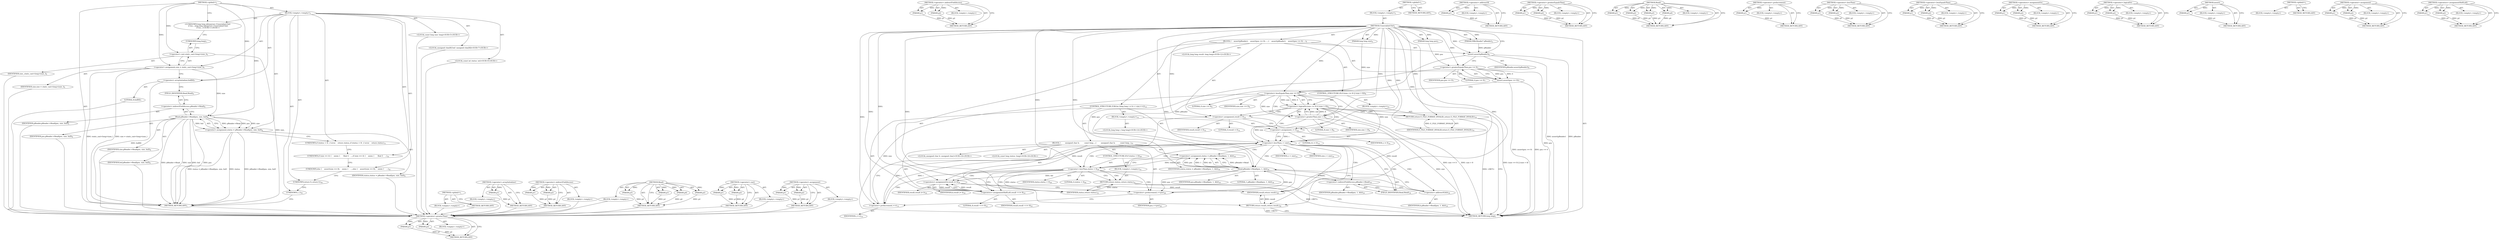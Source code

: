 digraph "&lt;operator&gt;.assignment" {
vulnerable_119 [label=<(METHOD,&lt;operator&gt;.greaterThan)>];
vulnerable_120 [label=<(PARAM,p1)>];
vulnerable_121 [label=<(PARAM,p2)>];
vulnerable_122 [label=<(BLOCK,&lt;empty&gt;,&lt;empty&gt;)>];
vulnerable_123 [label=<(METHOD_RETURN,ANY)>];
vulnerable_145 [label=<(METHOD,&lt;operator&gt;.indirectFieldAccess)>];
vulnerable_146 [label=<(PARAM,p1)>];
vulnerable_147 [label=<(PARAM,p2)>];
vulnerable_148 [label=<(BLOCK,&lt;empty&gt;,&lt;empty&gt;)>];
vulnerable_149 [label=<(METHOD_RETURN,ANY)>];
vulnerable_6 [label=<(METHOD,&lt;global&gt;)<SUB>1</SUB>>];
vulnerable_7 [label=<(BLOCK,&lt;empty&gt;,&lt;empty&gt;)<SUB>1</SUB>>];
vulnerable_8 [label=<(METHOD,UnserializeUInt)<SUB>1</SUB>>];
vulnerable_9 [label=<(PARAM,IMkvReader* pReader)<SUB>2</SUB>>];
vulnerable_10 [label=<(PARAM,long long pos)<SUB>3</SUB>>];
vulnerable_11 [label=<(PARAM,long long size)<SUB>4</SUB>>];
vulnerable_12 [label=<(BLOCK,{
    assert(pReader);
    assert(pos &gt;= 0);
 
...,{
    assert(pReader);
    assert(pos &gt;= 0);
 
...)<SUB>5</SUB>>];
vulnerable_13 [label=<(assert,assert(pReader))<SUB>6</SUB>>];
vulnerable_14 [label=<(IDENTIFIER,pReader,assert(pReader))<SUB>6</SUB>>];
vulnerable_15 [label=<(assert,assert(pos &gt;= 0))<SUB>7</SUB>>];
vulnerable_16 [label=<(&lt;operator&gt;.greaterEqualsThan,pos &gt;= 0)<SUB>7</SUB>>];
vulnerable_17 [label=<(IDENTIFIER,pos,pos &gt;= 0)<SUB>7</SUB>>];
vulnerable_18 [label=<(LITERAL,0,pos &gt;= 0)<SUB>7</SUB>>];
vulnerable_19 [label=<(CONTROL_STRUCTURE,IF,if ((size &lt;= 0) || (size &gt; 8)))<SUB>9</SUB>>];
vulnerable_20 [label=<(&lt;operator&gt;.logicalOr,(size &lt;= 0) || (size &gt; 8))<SUB>9</SUB>>];
vulnerable_21 [label=<(&lt;operator&gt;.lessEqualsThan,size &lt;= 0)<SUB>9</SUB>>];
vulnerable_22 [label=<(IDENTIFIER,size,size &lt;= 0)<SUB>9</SUB>>];
vulnerable_23 [label=<(LITERAL,0,size &lt;= 0)<SUB>9</SUB>>];
vulnerable_24 [label=<(&lt;operator&gt;.greaterThan,size &gt; 8)<SUB>9</SUB>>];
vulnerable_25 [label=<(IDENTIFIER,size,size &gt; 8)<SUB>9</SUB>>];
vulnerable_26 [label=<(LITERAL,8,size &gt; 8)<SUB>9</SUB>>];
vulnerable_27 [label=<(BLOCK,&lt;empty&gt;,&lt;empty&gt;)<SUB>10</SUB>>];
vulnerable_28 [label=<(RETURN,return E_FILE_FORMAT_INVALID;,return E_FILE_FORMAT_INVALID;)<SUB>10</SUB>>];
vulnerable_29 [label=<(IDENTIFIER,E_FILE_FORMAT_INVALID,return E_FILE_FORMAT_INVALID;)<SUB>10</SUB>>];
vulnerable_30 [label="<(LOCAL,long long result: long long)<SUB>12</SUB>>"];
vulnerable_31 [label=<(&lt;operator&gt;.assignment,result = 0)<SUB>12</SUB>>];
vulnerable_32 [label=<(IDENTIFIER,result,result = 0)<SUB>12</SUB>>];
vulnerable_33 [label=<(LITERAL,0,result = 0)<SUB>12</SUB>>];
vulnerable_34 [label=<(CONTROL_STRUCTURE,FOR,for (long long i = 0;i &lt; size;++i))<SUB>14</SUB>>];
vulnerable_35 [label=<(BLOCK,&lt;empty&gt;,&lt;empty&gt;)<SUB>14</SUB>>];
vulnerable_36 [label="<(LOCAL,long long i: long long)<SUB>14</SUB>>"];
vulnerable_37 [label=<(&lt;operator&gt;.assignment,i = 0)<SUB>14</SUB>>];
vulnerable_38 [label=<(IDENTIFIER,i,i = 0)<SUB>14</SUB>>];
vulnerable_39 [label=<(LITERAL,0,i = 0)<SUB>14</SUB>>];
vulnerable_40 [label=<(&lt;operator&gt;.lessThan,i &lt; size)<SUB>14</SUB>>];
vulnerable_41 [label=<(IDENTIFIER,i,i &lt; size)<SUB>14</SUB>>];
vulnerable_42 [label=<(IDENTIFIER,size,i &lt; size)<SUB>14</SUB>>];
vulnerable_43 [label=<(&lt;operator&gt;.preIncrement,++i)<SUB>14</SUB>>];
vulnerable_44 [label=<(IDENTIFIER,i,++i)<SUB>14</SUB>>];
vulnerable_45 [label=<(BLOCK,{
        unsigned char b;
 
        const long...,{
        unsigned char b;
 
        const long...)<SUB>15</SUB>>];
vulnerable_46 [label="<(LOCAL,unsigned char b: unsigned char)<SUB>16</SUB>>"];
vulnerable_47 [label="<(LOCAL,const long status: long)<SUB>18</SUB>>"];
vulnerable_48 [label=<(&lt;operator&gt;.assignment,status = pReader-&gt;Read(pos, 1, &amp;b))<SUB>18</SUB>>];
vulnerable_49 [label=<(IDENTIFIER,status,status = pReader-&gt;Read(pos, 1, &amp;b))<SUB>18</SUB>>];
vulnerable_50 [label=<(Read,pReader-&gt;Read(pos, 1, &amp;b))<SUB>18</SUB>>];
vulnerable_51 [label=<(&lt;operator&gt;.indirectFieldAccess,pReader-&gt;Read)<SUB>18</SUB>>];
vulnerable_52 [label=<(IDENTIFIER,pReader,pReader-&gt;Read(pos, 1, &amp;b))<SUB>18</SUB>>];
vulnerable_53 [label=<(FIELD_IDENTIFIER,Read,Read)<SUB>18</SUB>>];
vulnerable_54 [label=<(IDENTIFIER,pos,pReader-&gt;Read(pos, 1, &amp;b))<SUB>18</SUB>>];
vulnerable_55 [label=<(LITERAL,1,pReader-&gt;Read(pos, 1, &amp;b))<SUB>18</SUB>>];
vulnerable_56 [label=<(&lt;operator&gt;.addressOf,&amp;b)<SUB>18</SUB>>];
vulnerable_57 [label=<(IDENTIFIER,b,pReader-&gt;Read(pos, 1, &amp;b))<SUB>18</SUB>>];
vulnerable_58 [label=<(CONTROL_STRUCTURE,IF,if (status &lt; 0))<SUB>20</SUB>>];
vulnerable_59 [label=<(&lt;operator&gt;.lessThan,status &lt; 0)<SUB>20</SUB>>];
vulnerable_60 [label=<(IDENTIFIER,status,status &lt; 0)<SUB>20</SUB>>];
vulnerable_61 [label=<(LITERAL,0,status &lt; 0)<SUB>20</SUB>>];
vulnerable_62 [label=<(BLOCK,&lt;empty&gt;,&lt;empty&gt;)<SUB>21</SUB>>];
vulnerable_63 [label=<(RETURN,return status;,return status;)<SUB>21</SUB>>];
vulnerable_64 [label=<(IDENTIFIER,status,return status;)<SUB>21</SUB>>];
vulnerable_65 [label=<(&lt;operators&gt;.assignmentShiftLeft,result &lt;&lt;= 8)<SUB>23</SUB>>];
vulnerable_66 [label=<(IDENTIFIER,result,result &lt;&lt;= 8)<SUB>23</SUB>>];
vulnerable_67 [label=<(LITERAL,8,result &lt;&lt;= 8)<SUB>23</SUB>>];
vulnerable_68 [label=<(&lt;operators&gt;.assignmentOr,result |= b)<SUB>24</SUB>>];
vulnerable_69 [label=<(IDENTIFIER,result,result |= b)<SUB>24</SUB>>];
vulnerable_70 [label=<(IDENTIFIER,b,result |= b)<SUB>24</SUB>>];
vulnerable_71 [label=<(&lt;operator&gt;.preIncrement,++pos)<SUB>26</SUB>>];
vulnerable_72 [label=<(IDENTIFIER,pos,++pos)<SUB>26</SUB>>];
vulnerable_73 [label=<(RETURN,return result;,return result;)<SUB>29</SUB>>];
vulnerable_74 [label=<(IDENTIFIER,result,return result;)<SUB>29</SUB>>];
vulnerable_75 [label=<(METHOD_RETURN,long long)<SUB>1</SUB>>];
vulnerable_77 [label=<(METHOD_RETURN,ANY)<SUB>1</SUB>>];
vulnerable_150 [label=<(METHOD,&lt;operator&gt;.addressOf)>];
vulnerable_151 [label=<(PARAM,p1)>];
vulnerable_152 [label=<(BLOCK,&lt;empty&gt;,&lt;empty&gt;)>];
vulnerable_153 [label=<(METHOD_RETURN,ANY)>];
vulnerable_104 [label=<(METHOD,&lt;operator&gt;.greaterEqualsThan)>];
vulnerable_105 [label=<(PARAM,p1)>];
vulnerable_106 [label=<(PARAM,p2)>];
vulnerable_107 [label=<(BLOCK,&lt;empty&gt;,&lt;empty&gt;)>];
vulnerable_108 [label=<(METHOD_RETURN,ANY)>];
vulnerable_138 [label=<(METHOD,Read)>];
vulnerable_139 [label=<(PARAM,p1)>];
vulnerable_140 [label=<(PARAM,p2)>];
vulnerable_141 [label=<(PARAM,p3)>];
vulnerable_142 [label=<(PARAM,p4)>];
vulnerable_143 [label=<(BLOCK,&lt;empty&gt;,&lt;empty&gt;)>];
vulnerable_144 [label=<(METHOD_RETURN,ANY)>];
vulnerable_134 [label=<(METHOD,&lt;operator&gt;.preIncrement)>];
vulnerable_135 [label=<(PARAM,p1)>];
vulnerable_136 [label=<(BLOCK,&lt;empty&gt;,&lt;empty&gt;)>];
vulnerable_137 [label=<(METHOD_RETURN,ANY)>];
vulnerable_129 [label=<(METHOD,&lt;operator&gt;.lessThan)>];
vulnerable_130 [label=<(PARAM,p1)>];
vulnerable_131 [label=<(PARAM,p2)>];
vulnerable_132 [label=<(BLOCK,&lt;empty&gt;,&lt;empty&gt;)>];
vulnerable_133 [label=<(METHOD_RETURN,ANY)>];
vulnerable_114 [label=<(METHOD,&lt;operator&gt;.lessEqualsThan)>];
vulnerable_115 [label=<(PARAM,p1)>];
vulnerable_116 [label=<(PARAM,p2)>];
vulnerable_117 [label=<(BLOCK,&lt;empty&gt;,&lt;empty&gt;)>];
vulnerable_118 [label=<(METHOD_RETURN,ANY)>];
vulnerable_159 [label=<(METHOD,&lt;operators&gt;.assignmentOr)>];
vulnerable_160 [label=<(PARAM,p1)>];
vulnerable_161 [label=<(PARAM,p2)>];
vulnerable_162 [label=<(BLOCK,&lt;empty&gt;,&lt;empty&gt;)>];
vulnerable_163 [label=<(METHOD_RETURN,ANY)>];
vulnerable_109 [label=<(METHOD,&lt;operator&gt;.logicalOr)>];
vulnerable_110 [label=<(PARAM,p1)>];
vulnerable_111 [label=<(PARAM,p2)>];
vulnerable_112 [label=<(BLOCK,&lt;empty&gt;,&lt;empty&gt;)>];
vulnerable_113 [label=<(METHOD_RETURN,ANY)>];
vulnerable_100 [label=<(METHOD,assert)>];
vulnerable_101 [label=<(PARAM,p1)>];
vulnerable_102 [label=<(BLOCK,&lt;empty&gt;,&lt;empty&gt;)>];
vulnerable_103 [label=<(METHOD_RETURN,ANY)>];
vulnerable_94 [label=<(METHOD,&lt;global&gt;)<SUB>1</SUB>>];
vulnerable_95 [label=<(BLOCK,&lt;empty&gt;,&lt;empty&gt;)>];
vulnerable_96 [label=<(METHOD_RETURN,ANY)>];
vulnerable_124 [label=<(METHOD,&lt;operator&gt;.assignment)>];
vulnerable_125 [label=<(PARAM,p1)>];
vulnerable_126 [label=<(PARAM,p2)>];
vulnerable_127 [label=<(BLOCK,&lt;empty&gt;,&lt;empty&gt;)>];
vulnerable_128 [label=<(METHOD_RETURN,ANY)>];
vulnerable_154 [label=<(METHOD,&lt;operators&gt;.assignmentShiftLeft)>];
vulnerable_155 [label=<(PARAM,p1)>];
vulnerable_156 [label=<(PARAM,p2)>];
vulnerable_157 [label=<(BLOCK,&lt;empty&gt;,&lt;empty&gt;)>];
vulnerable_158 [label=<(METHOD_RETURN,ANY)>];
fixed_6 [label=<(METHOD,&lt;global&gt;)<SUB>1</SUB>>];
fixed_7 [label=<(BLOCK,&lt;empty&gt;,&lt;empty&gt;)<SUB>1</SUB>>];
fixed_8 [label="<(UNKNOWN,long long mkvparser::UnserializeUInt(
  if ((si...,long long mkvparser::UnserializeUInt(
  if ((si...)<SUB>1</SUB>>"];
fixed_9 [label="<(LOCAL,const long size: long)<SUB>5</SUB>>"];
fixed_10 [label=<(&lt;operator&gt;.assignment,size = static_cast&lt;long&gt;(size_))<SUB>5</SUB>>];
fixed_11 [label=<(IDENTIFIER,size,size = static_cast&lt;long&gt;(size_))<SUB>5</SUB>>];
fixed_12 [label=<(&lt;operator&gt;.cast,static_cast&lt;long&gt;(size_))<SUB>5</SUB>>];
fixed_13 [label=<(UNKNOWN,long,long)<SUB>5</SUB>>];
fixed_14 [label=<(IDENTIFIER,size_,static_cast&lt;long&gt;(size_))<SUB>5</SUB>>];
fixed_15 [label="<(LOCAL,unsigned char[8] buf: unsigned char[8])<SUB>7</SUB>>"];
fixed_16 [label=<(&lt;operator&gt;.arrayInitializer,buf[8])<SUB>7</SUB>>];
fixed_17 [label=<(LITERAL,8,buf[8])<SUB>7</SUB>>];
fixed_18 [label="<(LOCAL,const int status: int)<SUB>9</SUB>>"];
fixed_19 [label=<(&lt;operator&gt;.assignment,status = pReader-&gt;Read(pos, size, buf))<SUB>9</SUB>>];
fixed_20 [label=<(IDENTIFIER,status,status = pReader-&gt;Read(pos, size, buf))<SUB>9</SUB>>];
fixed_21 [label=<(Read,pReader-&gt;Read(pos, size, buf))<SUB>9</SUB>>];
fixed_22 [label=<(&lt;operator&gt;.indirectFieldAccess,pReader-&gt;Read)<SUB>9</SUB>>];
fixed_23 [label=<(IDENTIFIER,pReader,pReader-&gt;Read(pos, size, buf))<SUB>9</SUB>>];
fixed_24 [label=<(FIELD_IDENTIFIER,Read,Read)<SUB>9</SUB>>];
fixed_25 [label=<(IDENTIFIER,pos,pReader-&gt;Read(pos, size, buf))<SUB>9</SUB>>];
fixed_26 [label=<(IDENTIFIER,size,pReader-&gt;Read(pos, size, buf))<SUB>9</SUB>>];
fixed_27 [label=<(IDENTIFIER,buf,pReader-&gt;Read(pos, size, buf))<SUB>9</SUB>>];
fixed_28 [label=<(UNKNOWN,if (status &lt; 0)  // error
    return status;,if (status &lt; 0)  // error
    return status;)<SUB>11</SUB>>];
fixed_29 [label=<(UNKNOWN,if (size == 4) {
    union {
      float f;
   ...,if (size == 4) {
    union {
      float f;
   ...)<SUB>14</SUB>>];
fixed_30 [label=<(UNKNOWN,else {
    assert(size == 8);

    union {
    ...,else {
    assert(size == 8);

    union {
    ...)<SUB>32</SUB>>];
fixed_31 [label=<(UNKNOWN,return 0;,return 0;)<SUB>54</SUB>>];
fixed_32 [label=<(UNKNOWN,},})<SUB>55</SUB>>];
fixed_33 [label=<(METHOD_RETURN,ANY)<SUB>1</SUB>>];
fixed_44 [label=<(METHOD,&lt;global&gt;)<SUB>1</SUB>>];
fixed_45 [label=<(BLOCK,&lt;empty&gt;,&lt;empty&gt;)>];
fixed_46 [label=<(METHOD_RETURN,ANY)>];
fixed_60 [label=<(METHOD,&lt;operator&gt;.arrayInitializer)>];
fixed_61 [label=<(PARAM,p1)>];
fixed_62 [label=<(BLOCK,&lt;empty&gt;,&lt;empty&gt;)>];
fixed_63 [label=<(METHOD_RETURN,ANY)>];
fixed_71 [label=<(METHOD,&lt;operator&gt;.indirectFieldAccess)>];
fixed_72 [label=<(PARAM,p1)>];
fixed_73 [label=<(PARAM,p2)>];
fixed_74 [label=<(BLOCK,&lt;empty&gt;,&lt;empty&gt;)>];
fixed_75 [label=<(METHOD_RETURN,ANY)>];
fixed_64 [label=<(METHOD,Read)>];
fixed_65 [label=<(PARAM,p1)>];
fixed_66 [label=<(PARAM,p2)>];
fixed_67 [label=<(PARAM,p3)>];
fixed_68 [label=<(PARAM,p4)>];
fixed_69 [label=<(BLOCK,&lt;empty&gt;,&lt;empty&gt;)>];
fixed_70 [label=<(METHOD_RETURN,ANY)>];
fixed_55 [label=<(METHOD,&lt;operator&gt;.cast)>];
fixed_56 [label=<(PARAM,p1)>];
fixed_57 [label=<(PARAM,p2)>];
fixed_58 [label=<(BLOCK,&lt;empty&gt;,&lt;empty&gt;)>];
fixed_59 [label=<(METHOD_RETURN,ANY)>];
fixed_50 [label=<(METHOD,&lt;operator&gt;.assignment)>];
fixed_51 [label=<(PARAM,p1)>];
fixed_52 [label=<(PARAM,p2)>];
fixed_53 [label=<(BLOCK,&lt;empty&gt;,&lt;empty&gt;)>];
fixed_54 [label=<(METHOD_RETURN,ANY)>];
vulnerable_119 -> vulnerable_120  [key=0, label="AST: "];
vulnerable_119 -> vulnerable_120  [key=1, label="DDG: "];
vulnerable_119 -> vulnerable_122  [key=0, label="AST: "];
vulnerable_119 -> vulnerable_121  [key=0, label="AST: "];
vulnerable_119 -> vulnerable_121  [key=1, label="DDG: "];
vulnerable_119 -> vulnerable_123  [key=0, label="AST: "];
vulnerable_119 -> vulnerable_123  [key=1, label="CFG: "];
vulnerable_120 -> vulnerable_123  [key=0, label="DDG: p1"];
vulnerable_121 -> vulnerable_123  [key=0, label="DDG: p2"];
vulnerable_145 -> vulnerable_146  [key=0, label="AST: "];
vulnerable_145 -> vulnerable_146  [key=1, label="DDG: "];
vulnerable_145 -> vulnerable_148  [key=0, label="AST: "];
vulnerable_145 -> vulnerable_147  [key=0, label="AST: "];
vulnerable_145 -> vulnerable_147  [key=1, label="DDG: "];
vulnerable_145 -> vulnerable_149  [key=0, label="AST: "];
vulnerable_145 -> vulnerable_149  [key=1, label="CFG: "];
vulnerable_146 -> vulnerable_149  [key=0, label="DDG: p1"];
vulnerable_147 -> vulnerable_149  [key=0, label="DDG: p2"];
vulnerable_6 -> vulnerable_7  [key=0, label="AST: "];
vulnerable_6 -> vulnerable_77  [key=0, label="AST: "];
vulnerable_6 -> vulnerable_77  [key=1, label="CFG: "];
vulnerable_7 -> vulnerable_8  [key=0, label="AST: "];
vulnerable_8 -> vulnerable_9  [key=0, label="AST: "];
vulnerable_8 -> vulnerable_9  [key=1, label="DDG: "];
vulnerable_8 -> vulnerable_10  [key=0, label="AST: "];
vulnerable_8 -> vulnerable_10  [key=1, label="DDG: "];
vulnerable_8 -> vulnerable_11  [key=0, label="AST: "];
vulnerable_8 -> vulnerable_11  [key=1, label="DDG: "];
vulnerable_8 -> vulnerable_12  [key=0, label="AST: "];
vulnerable_8 -> vulnerable_75  [key=0, label="AST: "];
vulnerable_8 -> vulnerable_13  [key=0, label="CFG: "];
vulnerable_8 -> vulnerable_13  [key=1, label="DDG: "];
vulnerable_8 -> vulnerable_31  [key=0, label="DDG: "];
vulnerable_8 -> vulnerable_74  [key=0, label="DDG: "];
vulnerable_8 -> vulnerable_16  [key=0, label="DDG: "];
vulnerable_8 -> vulnerable_28  [key=0, label="DDG: "];
vulnerable_8 -> vulnerable_37  [key=0, label="DDG: "];
vulnerable_8 -> vulnerable_40  [key=0, label="DDG: "];
vulnerable_8 -> vulnerable_43  [key=0, label="DDG: "];
vulnerable_8 -> vulnerable_65  [key=0, label="DDG: "];
vulnerable_8 -> vulnerable_68  [key=0, label="DDG: "];
vulnerable_8 -> vulnerable_21  [key=0, label="DDG: "];
vulnerable_8 -> vulnerable_24  [key=0, label="DDG: "];
vulnerable_8 -> vulnerable_29  [key=0, label="DDG: "];
vulnerable_8 -> vulnerable_71  [key=0, label="DDG: "];
vulnerable_8 -> vulnerable_50  [key=0, label="DDG: "];
vulnerable_8 -> vulnerable_59  [key=0, label="DDG: "];
vulnerable_8 -> vulnerable_64  [key=0, label="DDG: "];
vulnerable_9 -> vulnerable_13  [key=0, label="DDG: pReader"];
vulnerable_10 -> vulnerable_16  [key=0, label="DDG: pos"];
vulnerable_11 -> vulnerable_21  [key=0, label="DDG: size"];
vulnerable_12 -> vulnerable_13  [key=0, label="AST: "];
vulnerable_12 -> vulnerable_15  [key=0, label="AST: "];
vulnerable_12 -> vulnerable_19  [key=0, label="AST: "];
vulnerable_12 -> vulnerable_30  [key=0, label="AST: "];
vulnerable_12 -> vulnerable_31  [key=0, label="AST: "];
vulnerable_12 -> vulnerable_34  [key=0, label="AST: "];
vulnerable_12 -> vulnerable_73  [key=0, label="AST: "];
vulnerable_13 -> vulnerable_14  [key=0, label="AST: "];
vulnerable_13 -> vulnerable_16  [key=0, label="CFG: "];
vulnerable_13 -> vulnerable_75  [key=0, label="DDG: pReader"];
vulnerable_13 -> vulnerable_75  [key=1, label="DDG: assert(pReader)"];
vulnerable_13 -> vulnerable_50  [key=0, label="DDG: pReader"];
vulnerable_15 -> vulnerable_16  [key=0, label="AST: "];
vulnerable_15 -> vulnerable_21  [key=0, label="CFG: "];
vulnerable_15 -> vulnerable_75  [key=0, label="DDG: pos &gt;= 0"];
vulnerable_15 -> vulnerable_75  [key=1, label="DDG: assert(pos &gt;= 0)"];
vulnerable_16 -> vulnerable_17  [key=0, label="AST: "];
vulnerable_16 -> vulnerable_18  [key=0, label="AST: "];
vulnerable_16 -> vulnerable_15  [key=0, label="CFG: "];
vulnerable_16 -> vulnerable_15  [key=1, label="DDG: pos"];
vulnerable_16 -> vulnerable_15  [key=2, label="DDG: 0"];
vulnerable_16 -> vulnerable_75  [key=0, label="DDG: pos"];
vulnerable_16 -> vulnerable_50  [key=0, label="DDG: pos"];
vulnerable_19 -> vulnerable_20  [key=0, label="AST: "];
vulnerable_19 -> vulnerable_27  [key=0, label="AST: "];
vulnerable_20 -> vulnerable_21  [key=0, label="AST: "];
vulnerable_20 -> vulnerable_24  [key=0, label="AST: "];
vulnerable_20 -> vulnerable_28  [key=0, label="CFG: "];
vulnerable_20 -> vulnerable_28  [key=1, label="CDG: "];
vulnerable_20 -> vulnerable_31  [key=0, label="CFG: "];
vulnerable_20 -> vulnerable_31  [key=1, label="CDG: "];
vulnerable_20 -> vulnerable_75  [key=0, label="DDG: size &lt;= 0"];
vulnerable_20 -> vulnerable_75  [key=1, label="DDG: size &gt; 8"];
vulnerable_20 -> vulnerable_75  [key=2, label="DDG: (size &lt;= 0) || (size &gt; 8)"];
vulnerable_20 -> vulnerable_37  [key=0, label="CDG: "];
vulnerable_20 -> vulnerable_40  [key=0, label="CDG: "];
vulnerable_21 -> vulnerable_22  [key=0, label="AST: "];
vulnerable_21 -> vulnerable_23  [key=0, label="AST: "];
vulnerable_21 -> vulnerable_20  [key=0, label="CFG: "];
vulnerable_21 -> vulnerable_20  [key=1, label="DDG: size"];
vulnerable_21 -> vulnerable_20  [key=2, label="DDG: 0"];
vulnerable_21 -> vulnerable_24  [key=0, label="CFG: "];
vulnerable_21 -> vulnerable_24  [key=1, label="DDG: size"];
vulnerable_21 -> vulnerable_24  [key=2, label="CDG: "];
vulnerable_21 -> vulnerable_75  [key=0, label="DDG: size"];
vulnerable_21 -> vulnerable_40  [key=0, label="DDG: size"];
vulnerable_24 -> vulnerable_25  [key=0, label="AST: "];
vulnerable_24 -> vulnerable_26  [key=0, label="AST: "];
vulnerable_24 -> vulnerable_20  [key=0, label="CFG: "];
vulnerable_24 -> vulnerable_20  [key=1, label="DDG: size"];
vulnerable_24 -> vulnerable_20  [key=2, label="DDG: 8"];
vulnerable_24 -> vulnerable_75  [key=0, label="DDG: size"];
vulnerable_24 -> vulnerable_40  [key=0, label="DDG: size"];
vulnerable_27 -> vulnerable_28  [key=0, label="AST: "];
vulnerable_28 -> vulnerable_29  [key=0, label="AST: "];
vulnerable_28 -> vulnerable_75  [key=0, label="CFG: "];
vulnerable_28 -> vulnerable_75  [key=1, label="DDG: &lt;RET&gt;"];
vulnerable_29 -> vulnerable_28  [key=0, label="DDG: E_FILE_FORMAT_INVALID"];
vulnerable_31 -> vulnerable_32  [key=0, label="AST: "];
vulnerable_31 -> vulnerable_33  [key=0, label="AST: "];
vulnerable_31 -> vulnerable_37  [key=0, label="CFG: "];
vulnerable_31 -> vulnerable_74  [key=0, label="DDG: result"];
vulnerable_31 -> vulnerable_65  [key=0, label="DDG: result"];
vulnerable_34 -> vulnerable_35  [key=0, label="AST: "];
vulnerable_34 -> vulnerable_40  [key=0, label="AST: "];
vulnerable_34 -> vulnerable_43  [key=0, label="AST: "];
vulnerable_34 -> vulnerable_45  [key=0, label="AST: "];
vulnerable_35 -> vulnerable_36  [key=0, label="AST: "];
vulnerable_35 -> vulnerable_37  [key=0, label="AST: "];
vulnerable_37 -> vulnerable_38  [key=0, label="AST: "];
vulnerable_37 -> vulnerable_39  [key=0, label="AST: "];
vulnerable_37 -> vulnerable_40  [key=0, label="CFG: "];
vulnerable_37 -> vulnerable_40  [key=1, label="DDG: i"];
vulnerable_40 -> vulnerable_41  [key=0, label="AST: "];
vulnerable_40 -> vulnerable_42  [key=0, label="AST: "];
vulnerable_40 -> vulnerable_53  [key=0, label="CFG: "];
vulnerable_40 -> vulnerable_53  [key=1, label="CDG: "];
vulnerable_40 -> vulnerable_73  [key=0, label="CFG: "];
vulnerable_40 -> vulnerable_73  [key=1, label="CDG: "];
vulnerable_40 -> vulnerable_43  [key=0, label="DDG: i"];
vulnerable_40 -> vulnerable_48  [key=0, label="CDG: "];
vulnerable_40 -> vulnerable_51  [key=0, label="CDG: "];
vulnerable_40 -> vulnerable_56  [key=0, label="CDG: "];
vulnerable_40 -> vulnerable_50  [key=0, label="CDG: "];
vulnerable_40 -> vulnerable_59  [key=0, label="CDG: "];
vulnerable_43 -> vulnerable_44  [key=0, label="AST: "];
vulnerable_43 -> vulnerable_40  [key=0, label="CFG: "];
vulnerable_43 -> vulnerable_40  [key=1, label="DDG: i"];
vulnerable_45 -> vulnerable_46  [key=0, label="AST: "];
vulnerable_45 -> vulnerable_47  [key=0, label="AST: "];
vulnerable_45 -> vulnerable_48  [key=0, label="AST: "];
vulnerable_45 -> vulnerable_58  [key=0, label="AST: "];
vulnerable_45 -> vulnerable_65  [key=0, label="AST: "];
vulnerable_45 -> vulnerable_68  [key=0, label="AST: "];
vulnerable_45 -> vulnerable_71  [key=0, label="AST: "];
vulnerable_48 -> vulnerable_49  [key=0, label="AST: "];
vulnerable_48 -> vulnerable_50  [key=0, label="AST: "];
vulnerable_48 -> vulnerable_59  [key=0, label="CFG: "];
vulnerable_48 -> vulnerable_59  [key=1, label="DDG: status"];
vulnerable_50 -> vulnerable_51  [key=0, label="AST: "];
vulnerable_50 -> vulnerable_54  [key=0, label="AST: "];
vulnerable_50 -> vulnerable_55  [key=0, label="AST: "];
vulnerable_50 -> vulnerable_56  [key=0, label="AST: "];
vulnerable_50 -> vulnerable_48  [key=0, label="CFG: "];
vulnerable_50 -> vulnerable_48  [key=1, label="DDG: pReader-&gt;Read"];
vulnerable_50 -> vulnerable_48  [key=2, label="DDG: pos"];
vulnerable_50 -> vulnerable_48  [key=3, label="DDG: 1"];
vulnerable_50 -> vulnerable_48  [key=4, label="DDG: &amp;b"];
vulnerable_50 -> vulnerable_68  [key=0, label="DDG: &amp;b"];
vulnerable_50 -> vulnerable_71  [key=0, label="DDG: pos"];
vulnerable_51 -> vulnerable_52  [key=0, label="AST: "];
vulnerable_51 -> vulnerable_53  [key=0, label="AST: "];
vulnerable_51 -> vulnerable_56  [key=0, label="CFG: "];
vulnerable_53 -> vulnerable_51  [key=0, label="CFG: "];
vulnerable_56 -> vulnerable_57  [key=0, label="AST: "];
vulnerable_56 -> vulnerable_50  [key=0, label="CFG: "];
vulnerable_58 -> vulnerable_59  [key=0, label="AST: "];
vulnerable_58 -> vulnerable_62  [key=0, label="AST: "];
vulnerable_59 -> vulnerable_60  [key=0, label="AST: "];
vulnerable_59 -> vulnerable_61  [key=0, label="AST: "];
vulnerable_59 -> vulnerable_63  [key=0, label="CFG: "];
vulnerable_59 -> vulnerable_63  [key=1, label="CDG: "];
vulnerable_59 -> vulnerable_65  [key=0, label="CFG: "];
vulnerable_59 -> vulnerable_65  [key=1, label="CDG: "];
vulnerable_59 -> vulnerable_64  [key=0, label="DDG: status"];
vulnerable_59 -> vulnerable_68  [key=0, label="CDG: "];
vulnerable_59 -> vulnerable_71  [key=0, label="CDG: "];
vulnerable_59 -> vulnerable_40  [key=0, label="CDG: "];
vulnerable_59 -> vulnerable_43  [key=0, label="CDG: "];
vulnerable_62 -> vulnerable_63  [key=0, label="AST: "];
vulnerable_63 -> vulnerable_64  [key=0, label="AST: "];
vulnerable_63 -> vulnerable_75  [key=0, label="CFG: "];
vulnerable_63 -> vulnerable_75  [key=1, label="DDG: &lt;RET&gt;"];
vulnerable_64 -> vulnerable_63  [key=0, label="DDG: status"];
vulnerable_65 -> vulnerable_66  [key=0, label="AST: "];
vulnerable_65 -> vulnerable_67  [key=0, label="AST: "];
vulnerable_65 -> vulnerable_68  [key=0, label="CFG: "];
vulnerable_65 -> vulnerable_68  [key=1, label="DDG: result"];
vulnerable_68 -> vulnerable_69  [key=0, label="AST: "];
vulnerable_68 -> vulnerable_70  [key=0, label="AST: "];
vulnerable_68 -> vulnerable_71  [key=0, label="CFG: "];
vulnerable_68 -> vulnerable_74  [key=0, label="DDG: result"];
vulnerable_68 -> vulnerable_65  [key=0, label="DDG: result"];
vulnerable_71 -> vulnerable_72  [key=0, label="AST: "];
vulnerable_71 -> vulnerable_43  [key=0, label="CFG: "];
vulnerable_71 -> vulnerable_50  [key=0, label="DDG: pos"];
vulnerable_73 -> vulnerable_74  [key=0, label="AST: "];
vulnerable_73 -> vulnerable_75  [key=0, label="CFG: "];
vulnerable_73 -> vulnerable_75  [key=1, label="DDG: &lt;RET&gt;"];
vulnerable_74 -> vulnerable_73  [key=0, label="DDG: result"];
vulnerable_150 -> vulnerable_151  [key=0, label="AST: "];
vulnerable_150 -> vulnerable_151  [key=1, label="DDG: "];
vulnerable_150 -> vulnerable_152  [key=0, label="AST: "];
vulnerable_150 -> vulnerable_153  [key=0, label="AST: "];
vulnerable_150 -> vulnerable_153  [key=1, label="CFG: "];
vulnerable_151 -> vulnerable_153  [key=0, label="DDG: p1"];
vulnerable_104 -> vulnerable_105  [key=0, label="AST: "];
vulnerable_104 -> vulnerable_105  [key=1, label="DDG: "];
vulnerable_104 -> vulnerable_107  [key=0, label="AST: "];
vulnerable_104 -> vulnerable_106  [key=0, label="AST: "];
vulnerable_104 -> vulnerable_106  [key=1, label="DDG: "];
vulnerable_104 -> vulnerable_108  [key=0, label="AST: "];
vulnerable_104 -> vulnerable_108  [key=1, label="CFG: "];
vulnerable_105 -> vulnerable_108  [key=0, label="DDG: p1"];
vulnerable_106 -> vulnerable_108  [key=0, label="DDG: p2"];
vulnerable_138 -> vulnerable_139  [key=0, label="AST: "];
vulnerable_138 -> vulnerable_139  [key=1, label="DDG: "];
vulnerable_138 -> vulnerable_143  [key=0, label="AST: "];
vulnerable_138 -> vulnerable_140  [key=0, label="AST: "];
vulnerable_138 -> vulnerable_140  [key=1, label="DDG: "];
vulnerable_138 -> vulnerable_144  [key=0, label="AST: "];
vulnerable_138 -> vulnerable_144  [key=1, label="CFG: "];
vulnerable_138 -> vulnerable_141  [key=0, label="AST: "];
vulnerable_138 -> vulnerable_141  [key=1, label="DDG: "];
vulnerable_138 -> vulnerable_142  [key=0, label="AST: "];
vulnerable_138 -> vulnerable_142  [key=1, label="DDG: "];
vulnerable_139 -> vulnerable_144  [key=0, label="DDG: p1"];
vulnerable_140 -> vulnerable_144  [key=0, label="DDG: p2"];
vulnerable_141 -> vulnerable_144  [key=0, label="DDG: p3"];
vulnerable_142 -> vulnerable_144  [key=0, label="DDG: p4"];
vulnerable_134 -> vulnerable_135  [key=0, label="AST: "];
vulnerable_134 -> vulnerable_135  [key=1, label="DDG: "];
vulnerable_134 -> vulnerable_136  [key=0, label="AST: "];
vulnerable_134 -> vulnerable_137  [key=0, label="AST: "];
vulnerable_134 -> vulnerable_137  [key=1, label="CFG: "];
vulnerable_135 -> vulnerable_137  [key=0, label="DDG: p1"];
vulnerable_129 -> vulnerable_130  [key=0, label="AST: "];
vulnerable_129 -> vulnerable_130  [key=1, label="DDG: "];
vulnerable_129 -> vulnerable_132  [key=0, label="AST: "];
vulnerable_129 -> vulnerable_131  [key=0, label="AST: "];
vulnerable_129 -> vulnerable_131  [key=1, label="DDG: "];
vulnerable_129 -> vulnerable_133  [key=0, label="AST: "];
vulnerable_129 -> vulnerable_133  [key=1, label="CFG: "];
vulnerable_130 -> vulnerable_133  [key=0, label="DDG: p1"];
vulnerable_131 -> vulnerable_133  [key=0, label="DDG: p2"];
vulnerable_114 -> vulnerable_115  [key=0, label="AST: "];
vulnerable_114 -> vulnerable_115  [key=1, label="DDG: "];
vulnerable_114 -> vulnerable_117  [key=0, label="AST: "];
vulnerable_114 -> vulnerable_116  [key=0, label="AST: "];
vulnerable_114 -> vulnerable_116  [key=1, label="DDG: "];
vulnerable_114 -> vulnerable_118  [key=0, label="AST: "];
vulnerable_114 -> vulnerable_118  [key=1, label="CFG: "];
vulnerable_115 -> vulnerable_118  [key=0, label="DDG: p1"];
vulnerable_116 -> vulnerable_118  [key=0, label="DDG: p2"];
vulnerable_159 -> vulnerable_160  [key=0, label="AST: "];
vulnerable_159 -> vulnerable_160  [key=1, label="DDG: "];
vulnerable_159 -> vulnerable_162  [key=0, label="AST: "];
vulnerable_159 -> vulnerable_161  [key=0, label="AST: "];
vulnerable_159 -> vulnerable_161  [key=1, label="DDG: "];
vulnerable_159 -> vulnerable_163  [key=0, label="AST: "];
vulnerable_159 -> vulnerable_163  [key=1, label="CFG: "];
vulnerable_160 -> vulnerable_163  [key=0, label="DDG: p1"];
vulnerable_161 -> vulnerable_163  [key=0, label="DDG: p2"];
vulnerable_109 -> vulnerable_110  [key=0, label="AST: "];
vulnerable_109 -> vulnerable_110  [key=1, label="DDG: "];
vulnerable_109 -> vulnerable_112  [key=0, label="AST: "];
vulnerable_109 -> vulnerable_111  [key=0, label="AST: "];
vulnerable_109 -> vulnerable_111  [key=1, label="DDG: "];
vulnerable_109 -> vulnerable_113  [key=0, label="AST: "];
vulnerable_109 -> vulnerable_113  [key=1, label="CFG: "];
vulnerable_110 -> vulnerable_113  [key=0, label="DDG: p1"];
vulnerable_111 -> vulnerable_113  [key=0, label="DDG: p2"];
vulnerable_100 -> vulnerable_101  [key=0, label="AST: "];
vulnerable_100 -> vulnerable_101  [key=1, label="DDG: "];
vulnerable_100 -> vulnerable_102  [key=0, label="AST: "];
vulnerable_100 -> vulnerable_103  [key=0, label="AST: "];
vulnerable_100 -> vulnerable_103  [key=1, label="CFG: "];
vulnerable_101 -> vulnerable_103  [key=0, label="DDG: p1"];
vulnerable_94 -> vulnerable_95  [key=0, label="AST: "];
vulnerable_94 -> vulnerable_96  [key=0, label="AST: "];
vulnerable_94 -> vulnerable_96  [key=1, label="CFG: "];
vulnerable_124 -> vulnerable_125  [key=0, label="AST: "];
vulnerable_124 -> vulnerable_125  [key=1, label="DDG: "];
vulnerable_124 -> vulnerable_127  [key=0, label="AST: "];
vulnerable_124 -> vulnerable_126  [key=0, label="AST: "];
vulnerable_124 -> vulnerable_126  [key=1, label="DDG: "];
vulnerable_124 -> vulnerable_128  [key=0, label="AST: "];
vulnerable_124 -> vulnerable_128  [key=1, label="CFG: "];
vulnerable_125 -> vulnerable_128  [key=0, label="DDG: p1"];
vulnerable_126 -> vulnerable_128  [key=0, label="DDG: p2"];
vulnerable_154 -> vulnerable_155  [key=0, label="AST: "];
vulnerable_154 -> vulnerable_155  [key=1, label="DDG: "];
vulnerable_154 -> vulnerable_157  [key=0, label="AST: "];
vulnerable_154 -> vulnerable_156  [key=0, label="AST: "];
vulnerable_154 -> vulnerable_156  [key=1, label="DDG: "];
vulnerable_154 -> vulnerable_158  [key=0, label="AST: "];
vulnerable_154 -> vulnerable_158  [key=1, label="CFG: "];
vulnerable_155 -> vulnerable_158  [key=0, label="DDG: p1"];
vulnerable_156 -> vulnerable_158  [key=0, label="DDG: p2"];
fixed_6 -> fixed_7  [key=0, label="AST: "];
fixed_6 -> fixed_33  [key=0, label="AST: "];
fixed_6 -> fixed_8  [key=0, label="CFG: "];
fixed_6 -> fixed_10  [key=0, label="DDG: "];
fixed_6 -> fixed_16  [key=0, label="DDG: "];
fixed_6 -> fixed_12  [key=0, label="DDG: "];
fixed_6 -> fixed_21  [key=0, label="DDG: "];
fixed_7 -> fixed_8  [key=0, label="AST: "];
fixed_7 -> fixed_9  [key=0, label="AST: "];
fixed_7 -> fixed_10  [key=0, label="AST: "];
fixed_7 -> fixed_15  [key=0, label="AST: "];
fixed_7 -> fixed_16  [key=0, label="AST: "];
fixed_7 -> fixed_18  [key=0, label="AST: "];
fixed_7 -> fixed_19  [key=0, label="AST: "];
fixed_7 -> fixed_28  [key=0, label="AST: "];
fixed_7 -> fixed_29  [key=0, label="AST: "];
fixed_7 -> fixed_30  [key=0, label="AST: "];
fixed_7 -> fixed_31  [key=0, label="AST: "];
fixed_7 -> fixed_32  [key=0, label="AST: "];
fixed_8 -> fixed_13  [key=0, label="CFG: "];
fixed_9 -> vulnerable_119  [key=0];
fixed_10 -> fixed_11  [key=0, label="AST: "];
fixed_10 -> fixed_12  [key=0, label="AST: "];
fixed_10 -> fixed_16  [key=0, label="CFG: "];
fixed_10 -> fixed_33  [key=0, label="DDG: static_cast&lt;long&gt;(size_)"];
fixed_10 -> fixed_33  [key=1, label="DDG: size = static_cast&lt;long&gt;(size_)"];
fixed_10 -> fixed_21  [key=0, label="DDG: size"];
fixed_11 -> vulnerable_119  [key=0];
fixed_12 -> fixed_13  [key=0, label="AST: "];
fixed_12 -> fixed_14  [key=0, label="AST: "];
fixed_12 -> fixed_10  [key=0, label="CFG: "];
fixed_12 -> fixed_33  [key=0, label="DDG: size_"];
fixed_13 -> fixed_12  [key=0, label="CFG: "];
fixed_14 -> vulnerable_119  [key=0];
fixed_15 -> vulnerable_119  [key=0];
fixed_16 -> fixed_17  [key=0, label="AST: "];
fixed_16 -> fixed_24  [key=0, label="CFG: "];
fixed_16 -> fixed_33  [key=0, label="DDG: buf[8]"];
fixed_17 -> vulnerable_119  [key=0];
fixed_18 -> vulnerable_119  [key=0];
fixed_19 -> fixed_20  [key=0, label="AST: "];
fixed_19 -> fixed_21  [key=0, label="AST: "];
fixed_19 -> fixed_28  [key=0, label="CFG: "];
fixed_19 -> fixed_33  [key=0, label="DDG: status"];
fixed_19 -> fixed_33  [key=1, label="DDG: pReader-&gt;Read(pos, size, buf)"];
fixed_19 -> fixed_33  [key=2, label="DDG: status = pReader-&gt;Read(pos, size, buf)"];
fixed_20 -> vulnerable_119  [key=0];
fixed_21 -> fixed_22  [key=0, label="AST: "];
fixed_21 -> fixed_25  [key=0, label="AST: "];
fixed_21 -> fixed_26  [key=0, label="AST: "];
fixed_21 -> fixed_27  [key=0, label="AST: "];
fixed_21 -> fixed_19  [key=0, label="CFG: "];
fixed_21 -> fixed_19  [key=1, label="DDG: pReader-&gt;Read"];
fixed_21 -> fixed_19  [key=2, label="DDG: pos"];
fixed_21 -> fixed_19  [key=3, label="DDG: size"];
fixed_21 -> fixed_19  [key=4, label="DDG: buf"];
fixed_21 -> fixed_33  [key=0, label="DDG: pReader-&gt;Read"];
fixed_21 -> fixed_33  [key=1, label="DDG: size"];
fixed_21 -> fixed_33  [key=2, label="DDG: buf"];
fixed_21 -> fixed_33  [key=3, label="DDG: pos"];
fixed_22 -> fixed_23  [key=0, label="AST: "];
fixed_22 -> fixed_24  [key=0, label="AST: "];
fixed_22 -> fixed_21  [key=0, label="CFG: "];
fixed_23 -> vulnerable_119  [key=0];
fixed_24 -> fixed_22  [key=0, label="CFG: "];
fixed_25 -> vulnerable_119  [key=0];
fixed_26 -> vulnerable_119  [key=0];
fixed_27 -> vulnerable_119  [key=0];
fixed_28 -> fixed_29  [key=0, label="CFG: "];
fixed_29 -> fixed_30  [key=0, label="CFG: "];
fixed_30 -> fixed_31  [key=0, label="CFG: "];
fixed_31 -> fixed_32  [key=0, label="CFG: "];
fixed_32 -> fixed_33  [key=0, label="CFG: "];
fixed_33 -> vulnerable_119  [key=0];
fixed_44 -> fixed_45  [key=0, label="AST: "];
fixed_44 -> fixed_46  [key=0, label="AST: "];
fixed_44 -> fixed_46  [key=1, label="CFG: "];
fixed_45 -> vulnerable_119  [key=0];
fixed_46 -> vulnerable_119  [key=0];
fixed_60 -> fixed_61  [key=0, label="AST: "];
fixed_60 -> fixed_61  [key=1, label="DDG: "];
fixed_60 -> fixed_62  [key=0, label="AST: "];
fixed_60 -> fixed_63  [key=0, label="AST: "];
fixed_60 -> fixed_63  [key=1, label="CFG: "];
fixed_61 -> fixed_63  [key=0, label="DDG: p1"];
fixed_62 -> vulnerable_119  [key=0];
fixed_63 -> vulnerable_119  [key=0];
fixed_71 -> fixed_72  [key=0, label="AST: "];
fixed_71 -> fixed_72  [key=1, label="DDG: "];
fixed_71 -> fixed_74  [key=0, label="AST: "];
fixed_71 -> fixed_73  [key=0, label="AST: "];
fixed_71 -> fixed_73  [key=1, label="DDG: "];
fixed_71 -> fixed_75  [key=0, label="AST: "];
fixed_71 -> fixed_75  [key=1, label="CFG: "];
fixed_72 -> fixed_75  [key=0, label="DDG: p1"];
fixed_73 -> fixed_75  [key=0, label="DDG: p2"];
fixed_74 -> vulnerable_119  [key=0];
fixed_75 -> vulnerable_119  [key=0];
fixed_64 -> fixed_65  [key=0, label="AST: "];
fixed_64 -> fixed_65  [key=1, label="DDG: "];
fixed_64 -> fixed_69  [key=0, label="AST: "];
fixed_64 -> fixed_66  [key=0, label="AST: "];
fixed_64 -> fixed_66  [key=1, label="DDG: "];
fixed_64 -> fixed_70  [key=0, label="AST: "];
fixed_64 -> fixed_70  [key=1, label="CFG: "];
fixed_64 -> fixed_67  [key=0, label="AST: "];
fixed_64 -> fixed_67  [key=1, label="DDG: "];
fixed_64 -> fixed_68  [key=0, label="AST: "];
fixed_64 -> fixed_68  [key=1, label="DDG: "];
fixed_65 -> fixed_70  [key=0, label="DDG: p1"];
fixed_66 -> fixed_70  [key=0, label="DDG: p2"];
fixed_67 -> fixed_70  [key=0, label="DDG: p3"];
fixed_68 -> fixed_70  [key=0, label="DDG: p4"];
fixed_69 -> vulnerable_119  [key=0];
fixed_70 -> vulnerable_119  [key=0];
fixed_55 -> fixed_56  [key=0, label="AST: "];
fixed_55 -> fixed_56  [key=1, label="DDG: "];
fixed_55 -> fixed_58  [key=0, label="AST: "];
fixed_55 -> fixed_57  [key=0, label="AST: "];
fixed_55 -> fixed_57  [key=1, label="DDG: "];
fixed_55 -> fixed_59  [key=0, label="AST: "];
fixed_55 -> fixed_59  [key=1, label="CFG: "];
fixed_56 -> fixed_59  [key=0, label="DDG: p1"];
fixed_57 -> fixed_59  [key=0, label="DDG: p2"];
fixed_58 -> vulnerable_119  [key=0];
fixed_59 -> vulnerable_119  [key=0];
fixed_50 -> fixed_51  [key=0, label="AST: "];
fixed_50 -> fixed_51  [key=1, label="DDG: "];
fixed_50 -> fixed_53  [key=0, label="AST: "];
fixed_50 -> fixed_52  [key=0, label="AST: "];
fixed_50 -> fixed_52  [key=1, label="DDG: "];
fixed_50 -> fixed_54  [key=0, label="AST: "];
fixed_50 -> fixed_54  [key=1, label="CFG: "];
fixed_51 -> fixed_54  [key=0, label="DDG: p1"];
fixed_52 -> fixed_54  [key=0, label="DDG: p2"];
fixed_53 -> vulnerable_119  [key=0];
fixed_54 -> vulnerable_119  [key=0];
}
